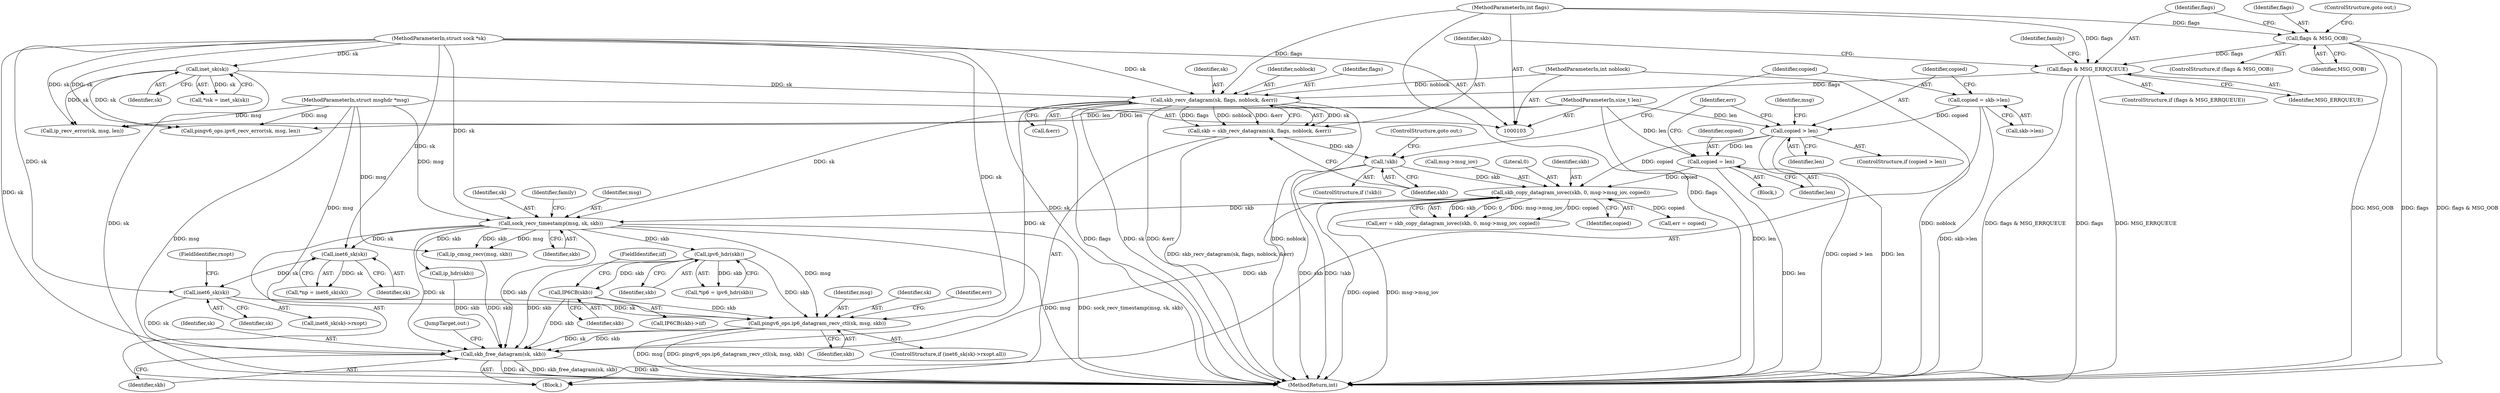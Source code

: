 digraph "0_linux_cf970c002d270c36202bd5b9c2804d3097a52da0@API" {
"1000356" [label="(Call,pingv6_ops.ip6_datagram_recv_ctl(sk, msg, skb))"];
"1000352" [label="(Call,inet6_sk(sk))"];
"1000280" [label="(Call,inet6_sk(sk))"];
"1000209" [label="(Call,sock_recv_timestamp(msg, sk, skb))"];
"1000106" [label="(MethodParameterIn,struct msghdr *msg)"];
"1000169" [label="(Call,skb_recv_datagram(sk, flags, noblock, &err))"];
"1000115" [label="(Call,inet_sk(sk))"];
"1000105" [label="(MethodParameterIn,struct sock *sk)"];
"1000142" [label="(Call,flags & MSG_ERRQUEUE)"];
"1000137" [label="(Call,flags & MSG_OOB)"];
"1000109" [label="(MethodParameterIn,int flags)"];
"1000108" [label="(MethodParameterIn,int noblock)"];
"1000199" [label="(Call,skb_copy_datagram_iovec(skb, 0, msg->msg_iov, copied))"];
"1000176" [label="(Call,!skb)"];
"1000167" [label="(Call,skb = skb_recv_datagram(sk, flags, noblock, &err))"];
"1000185" [label="(Call,copied > len)"];
"1000179" [label="(Call,copied = skb->len)"];
"1000107" [label="(MethodParameterIn,size_t len)"];
"1000194" [label="(Call,copied = len)"];
"1000285" [label="(Call,ipv6_hdr(skb))"];
"1000340" [label="(Call,IP6CB(skb))"];
"1000367" [label="(Call,skb_free_datagram(sk, skb))"];
"1000143" [label="(Identifier,flags)"];
"1000175" [label="(ControlStructure,if (!skb))"];
"1000180" [label="(Identifier,copied)"];
"1000141" [label="(ControlStructure,if (flags & MSG_ERRQUEUE))"];
"1000169" [label="(Call,skb_recv_datagram(sk, flags, noblock, &err))"];
"1000191" [label="(Identifier,msg)"];
"1000210" [label="(Identifier,msg)"];
"1000177" [label="(Identifier,skb)"];
"1000246" [label="(Call,ip_hdr(skb))"];
"1000140" [label="(ControlStructure,goto out;)"];
"1000194" [label="(Call,copied = len)"];
"1000368" [label="(Identifier,sk)"];
"1000281" [label="(Identifier,sk)"];
"1000107" [label="(MethodParameterIn,size_t len)"];
"1000370" [label="(JumpTarget,out:)"];
"1000212" [label="(Identifier,skb)"];
"1000197" [label="(Call,err = skb_copy_datagram_iovec(skb, 0, msg->msg_iov, copied))"];
"1000209" [label="(Call,sock_recv_timestamp(msg, sk, skb))"];
"1000376" [label="(MethodReturn,int)"];
"1000357" [label="(Identifier,sk)"];
"1000196" [label="(Identifier,len)"];
"1000187" [label="(Identifier,len)"];
"1000351" [label="(Call,inet6_sk(sk)->rxopt)"];
"1000181" [label="(Call,skb->len)"];
"1000364" [label="(Identifier,err)"];
"1000136" [label="(ControlStructure,if (flags & MSG_OOB))"];
"1000358" [label="(Identifier,msg)"];
"1000280" [label="(Call,inet6_sk(sk))"];
"1000111" [label="(Block,)"];
"1000352" [label="(Call,inet6_sk(sk))"];
"1000340" [label="(Call,IP6CB(skb))"];
"1000167" [label="(Call,skb = skb_recv_datagram(sk, flags, noblock, &err))"];
"1000198" [label="(Identifier,err)"];
"1000106" [label="(MethodParameterIn,struct msghdr *msg)"];
"1000283" [label="(Call,*ip6 = ipv6_hdr(skb))"];
"1000168" [label="(Identifier,skb)"];
"1000148" [label="(Identifier,family)"];
"1000172" [label="(Identifier,noblock)"];
"1000109" [label="(MethodParameterIn,int flags)"];
"1000186" [label="(Identifier,copied)"];
"1000142" [label="(Call,flags & MSG_ERRQUEUE)"];
"1000116" [label="(Identifier,sk)"];
"1000342" [label="(FieldIdentifier,iif)"];
"1000144" [label="(Identifier,MSG_ERRQUEUE)"];
"1000285" [label="(Call,ipv6_hdr(skb))"];
"1000185" [label="(Call,copied > len)"];
"1000349" [label="(ControlStructure,if (inet6_sk(sk)->rxopt.all))"];
"1000173" [label="(Call,&err)"];
"1000195" [label="(Identifier,copied)"];
"1000339" [label="(Call,IP6CB(skb)->iif)"];
"1000113" [label="(Call,*isk = inet_sk(sk))"];
"1000199" [label="(Call,skb_copy_datagram_iovec(skb, 0, msg->msg_iov, copied))"];
"1000202" [label="(Call,msg->msg_iov)"];
"1000201" [label="(Literal,0)"];
"1000341" [label="(Identifier,skb)"];
"1000211" [label="(Identifier,sk)"];
"1000356" [label="(Call,pingv6_ops.ip6_datagram_recv_ctl(sk, msg, skb))"];
"1000105" [label="(MethodParameterIn,struct sock *sk)"];
"1000205" [label="(Identifier,copied)"];
"1000184" [label="(ControlStructure,if (copied > len))"];
"1000176" [label="(Call,!skb)"];
"1000353" [label="(Identifier,sk)"];
"1000367" [label="(Call,skb_free_datagram(sk, skb))"];
"1000139" [label="(Identifier,MSG_OOB)"];
"1000278" [label="(Call,*np = inet6_sk(sk))"];
"1000215" [label="(Identifier,family)"];
"1000137" [label="(Call,flags & MSG_OOB)"];
"1000171" [label="(Identifier,flags)"];
"1000363" [label="(Call,err = copied)"];
"1000369" [label="(Identifier,skb)"];
"1000200" [label="(Identifier,skb)"];
"1000179" [label="(Call,copied = skb->len)"];
"1000138" [label="(Identifier,flags)"];
"1000152" [label="(Call,ip_recv_error(sk, msg, len))"];
"1000170" [label="(Identifier,sk)"];
"1000178" [label="(ControlStructure,goto out;)"];
"1000108" [label="(MethodParameterIn,int noblock)"];
"1000115" [label="(Call,inet_sk(sk))"];
"1000286" [label="(Identifier,skb)"];
"1000188" [label="(Block,)"];
"1000354" [label="(FieldIdentifier,rxopt)"];
"1000163" [label="(Call,pingv6_ops.ipv6_recv_error(sk, msg, len))"];
"1000268" [label="(Call,ip_cmsg_recv(msg, skb))"];
"1000359" [label="(Identifier,skb)"];
"1000356" -> "1000349"  [label="AST: "];
"1000356" -> "1000359"  [label="CFG: "];
"1000357" -> "1000356"  [label="AST: "];
"1000358" -> "1000356"  [label="AST: "];
"1000359" -> "1000356"  [label="AST: "];
"1000364" -> "1000356"  [label="CFG: "];
"1000356" -> "1000376"  [label="DDG: pingv6_ops.ip6_datagram_recv_ctl(sk, msg, skb)"];
"1000356" -> "1000376"  [label="DDG: msg"];
"1000352" -> "1000356"  [label="DDG: sk"];
"1000105" -> "1000356"  [label="DDG: sk"];
"1000209" -> "1000356"  [label="DDG: msg"];
"1000106" -> "1000356"  [label="DDG: msg"];
"1000285" -> "1000356"  [label="DDG: skb"];
"1000340" -> "1000356"  [label="DDG: skb"];
"1000356" -> "1000367"  [label="DDG: sk"];
"1000356" -> "1000367"  [label="DDG: skb"];
"1000352" -> "1000351"  [label="AST: "];
"1000352" -> "1000353"  [label="CFG: "];
"1000353" -> "1000352"  [label="AST: "];
"1000354" -> "1000352"  [label="CFG: "];
"1000280" -> "1000352"  [label="DDG: sk"];
"1000105" -> "1000352"  [label="DDG: sk"];
"1000352" -> "1000367"  [label="DDG: sk"];
"1000280" -> "1000278"  [label="AST: "];
"1000280" -> "1000281"  [label="CFG: "];
"1000281" -> "1000280"  [label="AST: "];
"1000278" -> "1000280"  [label="CFG: "];
"1000280" -> "1000278"  [label="DDG: sk"];
"1000209" -> "1000280"  [label="DDG: sk"];
"1000105" -> "1000280"  [label="DDG: sk"];
"1000209" -> "1000111"  [label="AST: "];
"1000209" -> "1000212"  [label="CFG: "];
"1000210" -> "1000209"  [label="AST: "];
"1000211" -> "1000209"  [label="AST: "];
"1000212" -> "1000209"  [label="AST: "];
"1000215" -> "1000209"  [label="CFG: "];
"1000209" -> "1000376"  [label="DDG: sock_recv_timestamp(msg, sk, skb)"];
"1000209" -> "1000376"  [label="DDG: msg"];
"1000106" -> "1000209"  [label="DDG: msg"];
"1000169" -> "1000209"  [label="DDG: sk"];
"1000105" -> "1000209"  [label="DDG: sk"];
"1000199" -> "1000209"  [label="DDG: skb"];
"1000209" -> "1000246"  [label="DDG: skb"];
"1000209" -> "1000268"  [label="DDG: msg"];
"1000209" -> "1000268"  [label="DDG: skb"];
"1000209" -> "1000285"  [label="DDG: skb"];
"1000209" -> "1000367"  [label="DDG: sk"];
"1000209" -> "1000367"  [label="DDG: skb"];
"1000106" -> "1000103"  [label="AST: "];
"1000106" -> "1000376"  [label="DDG: msg"];
"1000106" -> "1000152"  [label="DDG: msg"];
"1000106" -> "1000163"  [label="DDG: msg"];
"1000106" -> "1000268"  [label="DDG: msg"];
"1000169" -> "1000167"  [label="AST: "];
"1000169" -> "1000173"  [label="CFG: "];
"1000170" -> "1000169"  [label="AST: "];
"1000171" -> "1000169"  [label="AST: "];
"1000172" -> "1000169"  [label="AST: "];
"1000173" -> "1000169"  [label="AST: "];
"1000167" -> "1000169"  [label="CFG: "];
"1000169" -> "1000376"  [label="DDG: noblock"];
"1000169" -> "1000376"  [label="DDG: &err"];
"1000169" -> "1000376"  [label="DDG: flags"];
"1000169" -> "1000376"  [label="DDG: sk"];
"1000169" -> "1000167"  [label="DDG: sk"];
"1000169" -> "1000167"  [label="DDG: flags"];
"1000169" -> "1000167"  [label="DDG: noblock"];
"1000169" -> "1000167"  [label="DDG: &err"];
"1000115" -> "1000169"  [label="DDG: sk"];
"1000105" -> "1000169"  [label="DDG: sk"];
"1000142" -> "1000169"  [label="DDG: flags"];
"1000109" -> "1000169"  [label="DDG: flags"];
"1000108" -> "1000169"  [label="DDG: noblock"];
"1000169" -> "1000367"  [label="DDG: sk"];
"1000115" -> "1000113"  [label="AST: "];
"1000115" -> "1000116"  [label="CFG: "];
"1000116" -> "1000115"  [label="AST: "];
"1000113" -> "1000115"  [label="CFG: "];
"1000115" -> "1000376"  [label="DDG: sk"];
"1000115" -> "1000113"  [label="DDG: sk"];
"1000105" -> "1000115"  [label="DDG: sk"];
"1000115" -> "1000152"  [label="DDG: sk"];
"1000115" -> "1000163"  [label="DDG: sk"];
"1000105" -> "1000103"  [label="AST: "];
"1000105" -> "1000376"  [label="DDG: sk"];
"1000105" -> "1000152"  [label="DDG: sk"];
"1000105" -> "1000163"  [label="DDG: sk"];
"1000105" -> "1000367"  [label="DDG: sk"];
"1000142" -> "1000141"  [label="AST: "];
"1000142" -> "1000144"  [label="CFG: "];
"1000143" -> "1000142"  [label="AST: "];
"1000144" -> "1000142"  [label="AST: "];
"1000148" -> "1000142"  [label="CFG: "];
"1000168" -> "1000142"  [label="CFG: "];
"1000142" -> "1000376"  [label="DDG: flags & MSG_ERRQUEUE"];
"1000142" -> "1000376"  [label="DDG: MSG_ERRQUEUE"];
"1000142" -> "1000376"  [label="DDG: flags"];
"1000137" -> "1000142"  [label="DDG: flags"];
"1000109" -> "1000142"  [label="DDG: flags"];
"1000137" -> "1000136"  [label="AST: "];
"1000137" -> "1000139"  [label="CFG: "];
"1000138" -> "1000137"  [label="AST: "];
"1000139" -> "1000137"  [label="AST: "];
"1000140" -> "1000137"  [label="CFG: "];
"1000143" -> "1000137"  [label="CFG: "];
"1000137" -> "1000376"  [label="DDG: MSG_OOB"];
"1000137" -> "1000376"  [label="DDG: flags"];
"1000137" -> "1000376"  [label="DDG: flags & MSG_OOB"];
"1000109" -> "1000137"  [label="DDG: flags"];
"1000109" -> "1000103"  [label="AST: "];
"1000109" -> "1000376"  [label="DDG: flags"];
"1000108" -> "1000103"  [label="AST: "];
"1000108" -> "1000376"  [label="DDG: noblock"];
"1000199" -> "1000197"  [label="AST: "];
"1000199" -> "1000205"  [label="CFG: "];
"1000200" -> "1000199"  [label="AST: "];
"1000201" -> "1000199"  [label="AST: "];
"1000202" -> "1000199"  [label="AST: "];
"1000205" -> "1000199"  [label="AST: "];
"1000197" -> "1000199"  [label="CFG: "];
"1000199" -> "1000376"  [label="DDG: copied"];
"1000199" -> "1000376"  [label="DDG: msg->msg_iov"];
"1000199" -> "1000197"  [label="DDG: skb"];
"1000199" -> "1000197"  [label="DDG: 0"];
"1000199" -> "1000197"  [label="DDG: msg->msg_iov"];
"1000199" -> "1000197"  [label="DDG: copied"];
"1000176" -> "1000199"  [label="DDG: skb"];
"1000185" -> "1000199"  [label="DDG: copied"];
"1000194" -> "1000199"  [label="DDG: copied"];
"1000199" -> "1000363"  [label="DDG: copied"];
"1000199" -> "1000367"  [label="DDG: skb"];
"1000176" -> "1000175"  [label="AST: "];
"1000176" -> "1000177"  [label="CFG: "];
"1000177" -> "1000176"  [label="AST: "];
"1000178" -> "1000176"  [label="CFG: "];
"1000180" -> "1000176"  [label="CFG: "];
"1000176" -> "1000376"  [label="DDG: !skb"];
"1000176" -> "1000376"  [label="DDG: skb"];
"1000167" -> "1000176"  [label="DDG: skb"];
"1000167" -> "1000111"  [label="AST: "];
"1000168" -> "1000167"  [label="AST: "];
"1000177" -> "1000167"  [label="CFG: "];
"1000167" -> "1000376"  [label="DDG: skb_recv_datagram(sk, flags, noblock, &err)"];
"1000185" -> "1000184"  [label="AST: "];
"1000185" -> "1000187"  [label="CFG: "];
"1000186" -> "1000185"  [label="AST: "];
"1000187" -> "1000185"  [label="AST: "];
"1000191" -> "1000185"  [label="CFG: "];
"1000198" -> "1000185"  [label="CFG: "];
"1000185" -> "1000376"  [label="DDG: copied > len"];
"1000185" -> "1000376"  [label="DDG: len"];
"1000179" -> "1000185"  [label="DDG: copied"];
"1000107" -> "1000185"  [label="DDG: len"];
"1000185" -> "1000194"  [label="DDG: len"];
"1000179" -> "1000111"  [label="AST: "];
"1000179" -> "1000181"  [label="CFG: "];
"1000180" -> "1000179"  [label="AST: "];
"1000181" -> "1000179"  [label="AST: "];
"1000186" -> "1000179"  [label="CFG: "];
"1000179" -> "1000376"  [label="DDG: skb->len"];
"1000107" -> "1000103"  [label="AST: "];
"1000107" -> "1000376"  [label="DDG: len"];
"1000107" -> "1000152"  [label="DDG: len"];
"1000107" -> "1000163"  [label="DDG: len"];
"1000107" -> "1000194"  [label="DDG: len"];
"1000194" -> "1000188"  [label="AST: "];
"1000194" -> "1000196"  [label="CFG: "];
"1000195" -> "1000194"  [label="AST: "];
"1000196" -> "1000194"  [label="AST: "];
"1000198" -> "1000194"  [label="CFG: "];
"1000194" -> "1000376"  [label="DDG: len"];
"1000285" -> "1000283"  [label="AST: "];
"1000285" -> "1000286"  [label="CFG: "];
"1000286" -> "1000285"  [label="AST: "];
"1000283" -> "1000285"  [label="CFG: "];
"1000285" -> "1000283"  [label="DDG: skb"];
"1000285" -> "1000340"  [label="DDG: skb"];
"1000285" -> "1000367"  [label="DDG: skb"];
"1000340" -> "1000339"  [label="AST: "];
"1000340" -> "1000341"  [label="CFG: "];
"1000341" -> "1000340"  [label="AST: "];
"1000342" -> "1000340"  [label="CFG: "];
"1000340" -> "1000367"  [label="DDG: skb"];
"1000367" -> "1000111"  [label="AST: "];
"1000367" -> "1000369"  [label="CFG: "];
"1000368" -> "1000367"  [label="AST: "];
"1000369" -> "1000367"  [label="AST: "];
"1000370" -> "1000367"  [label="CFG: "];
"1000367" -> "1000376"  [label="DDG: skb"];
"1000367" -> "1000376"  [label="DDG: sk"];
"1000367" -> "1000376"  [label="DDG: skb_free_datagram(sk, skb)"];
"1000268" -> "1000367"  [label="DDG: skb"];
"1000246" -> "1000367"  [label="DDG: skb"];
}
